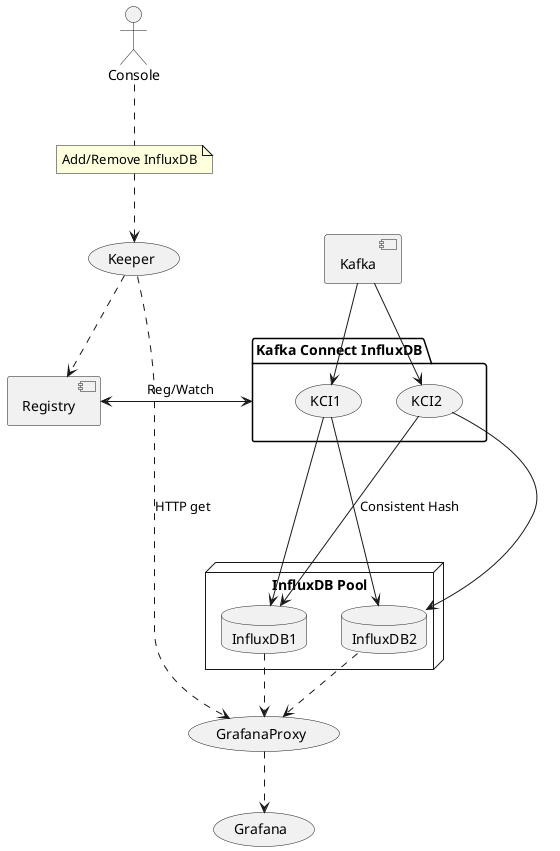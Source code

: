 @startuml

' inherit
'A--|>B

[Kafka]

package "Kafka Connect InfluxDB" as KCI {
  (KCI1)
  (KCI2)
}

node "InfluxDB Pool" {
  database InfluxDB1
  database InfluxDB2
}

[Registry]
(Keeper)
'note top/bottom/left/right of KCI1: Kafka-Connect-InfluxDB

KCI <-> Registry : Reg/Watch
'KCI2 <-> Registry : Reg/Watch

:Console: as C
note "Add/Remove InfluxDB" as ARI
C .. ARI
ARI ..> Keeper
Keeper ..> Registry

(Kafka) --> (KCI1)
(Kafka) --> (KCI2)
(KCI1) ---> InfluxDB1
(KCI1) ---> InfluxDB2
(KCI2) ---> InfluxDB1:Consistent Hash
(KCI2) ---> InfluxDB2

(GrafanaProxy) as GP
InfluxDB1 ..> GP
InfluxDB2 ..> GP
Keeper ..> GP : HTTP get
GP ..> (Grafana)

'note right of InfluxDB2: "InfluxDB Pool"

@enduml
